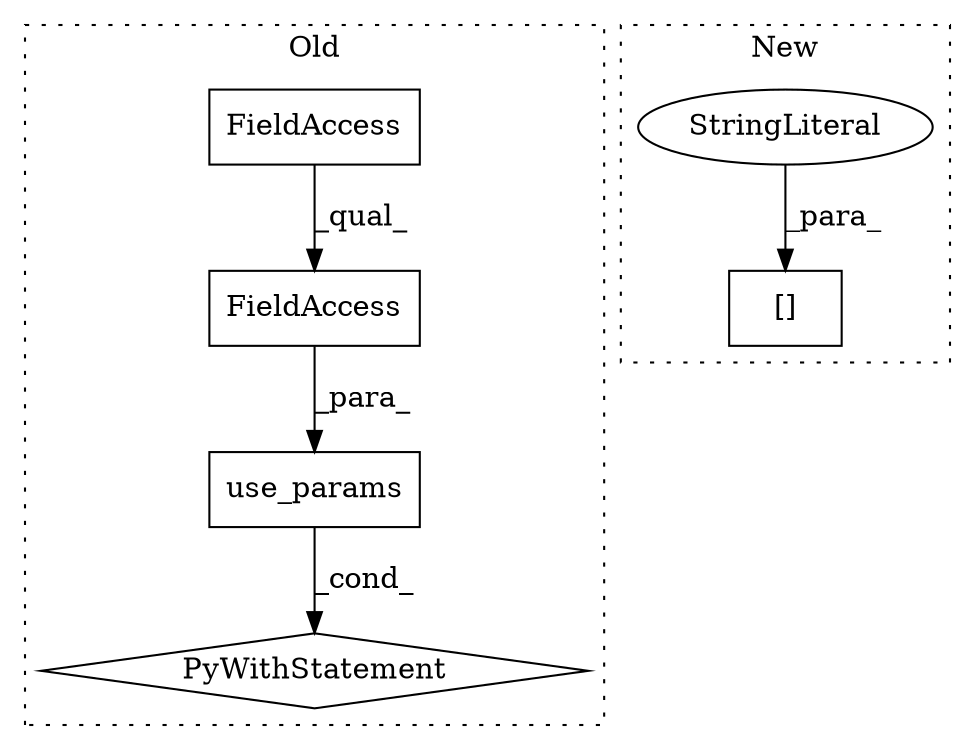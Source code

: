 digraph G {
subgraph cluster0 {
1 [label="use_params" a="32" s="9846,9885" l="11,1" shape="box"];
3 [label="FieldAccess" a="22" s="9857" l="28" shape="box"];
4 [label="PyWithStatement" a="104" s="9765,9887" l="10,2" shape="diamond"];
6 [label="FieldAccess" a="22" s="9857" l="19" shape="box"];
label = "Old";
style="dotted";
}
subgraph cluster1 {
2 [label="[]" a="2" s="8763,8789" l="12,1" shape="box"];
5 [label="StringLiteral" a="45" s="8775" l="14" shape="ellipse"];
label = "New";
style="dotted";
}
1 -> 4 [label="_cond_"];
3 -> 1 [label="_para_"];
5 -> 2 [label="_para_"];
6 -> 3 [label="_qual_"];
}